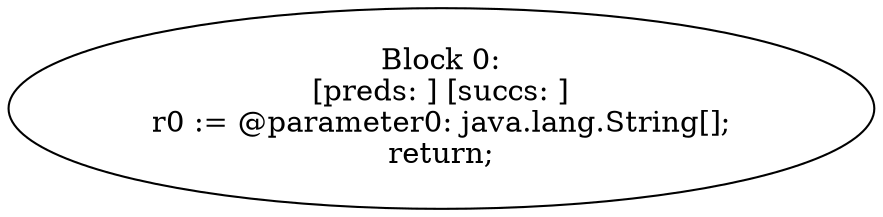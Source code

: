 digraph "unitGraph" {
    "Block 0:
[preds: ] [succs: ]
r0 := @parameter0: java.lang.String[];
return;
"
}
